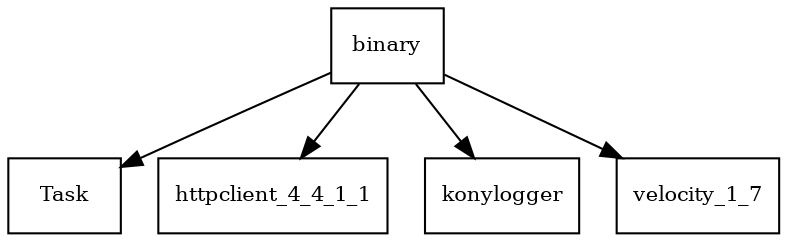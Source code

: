 digraph binary_dependencies {
  node [shape = box, fontsize=10.0];
  binary -> Task;
  binary -> httpclient_4_4_1_1;
  binary -> konylogger;
  binary -> velocity_1_7;
}
